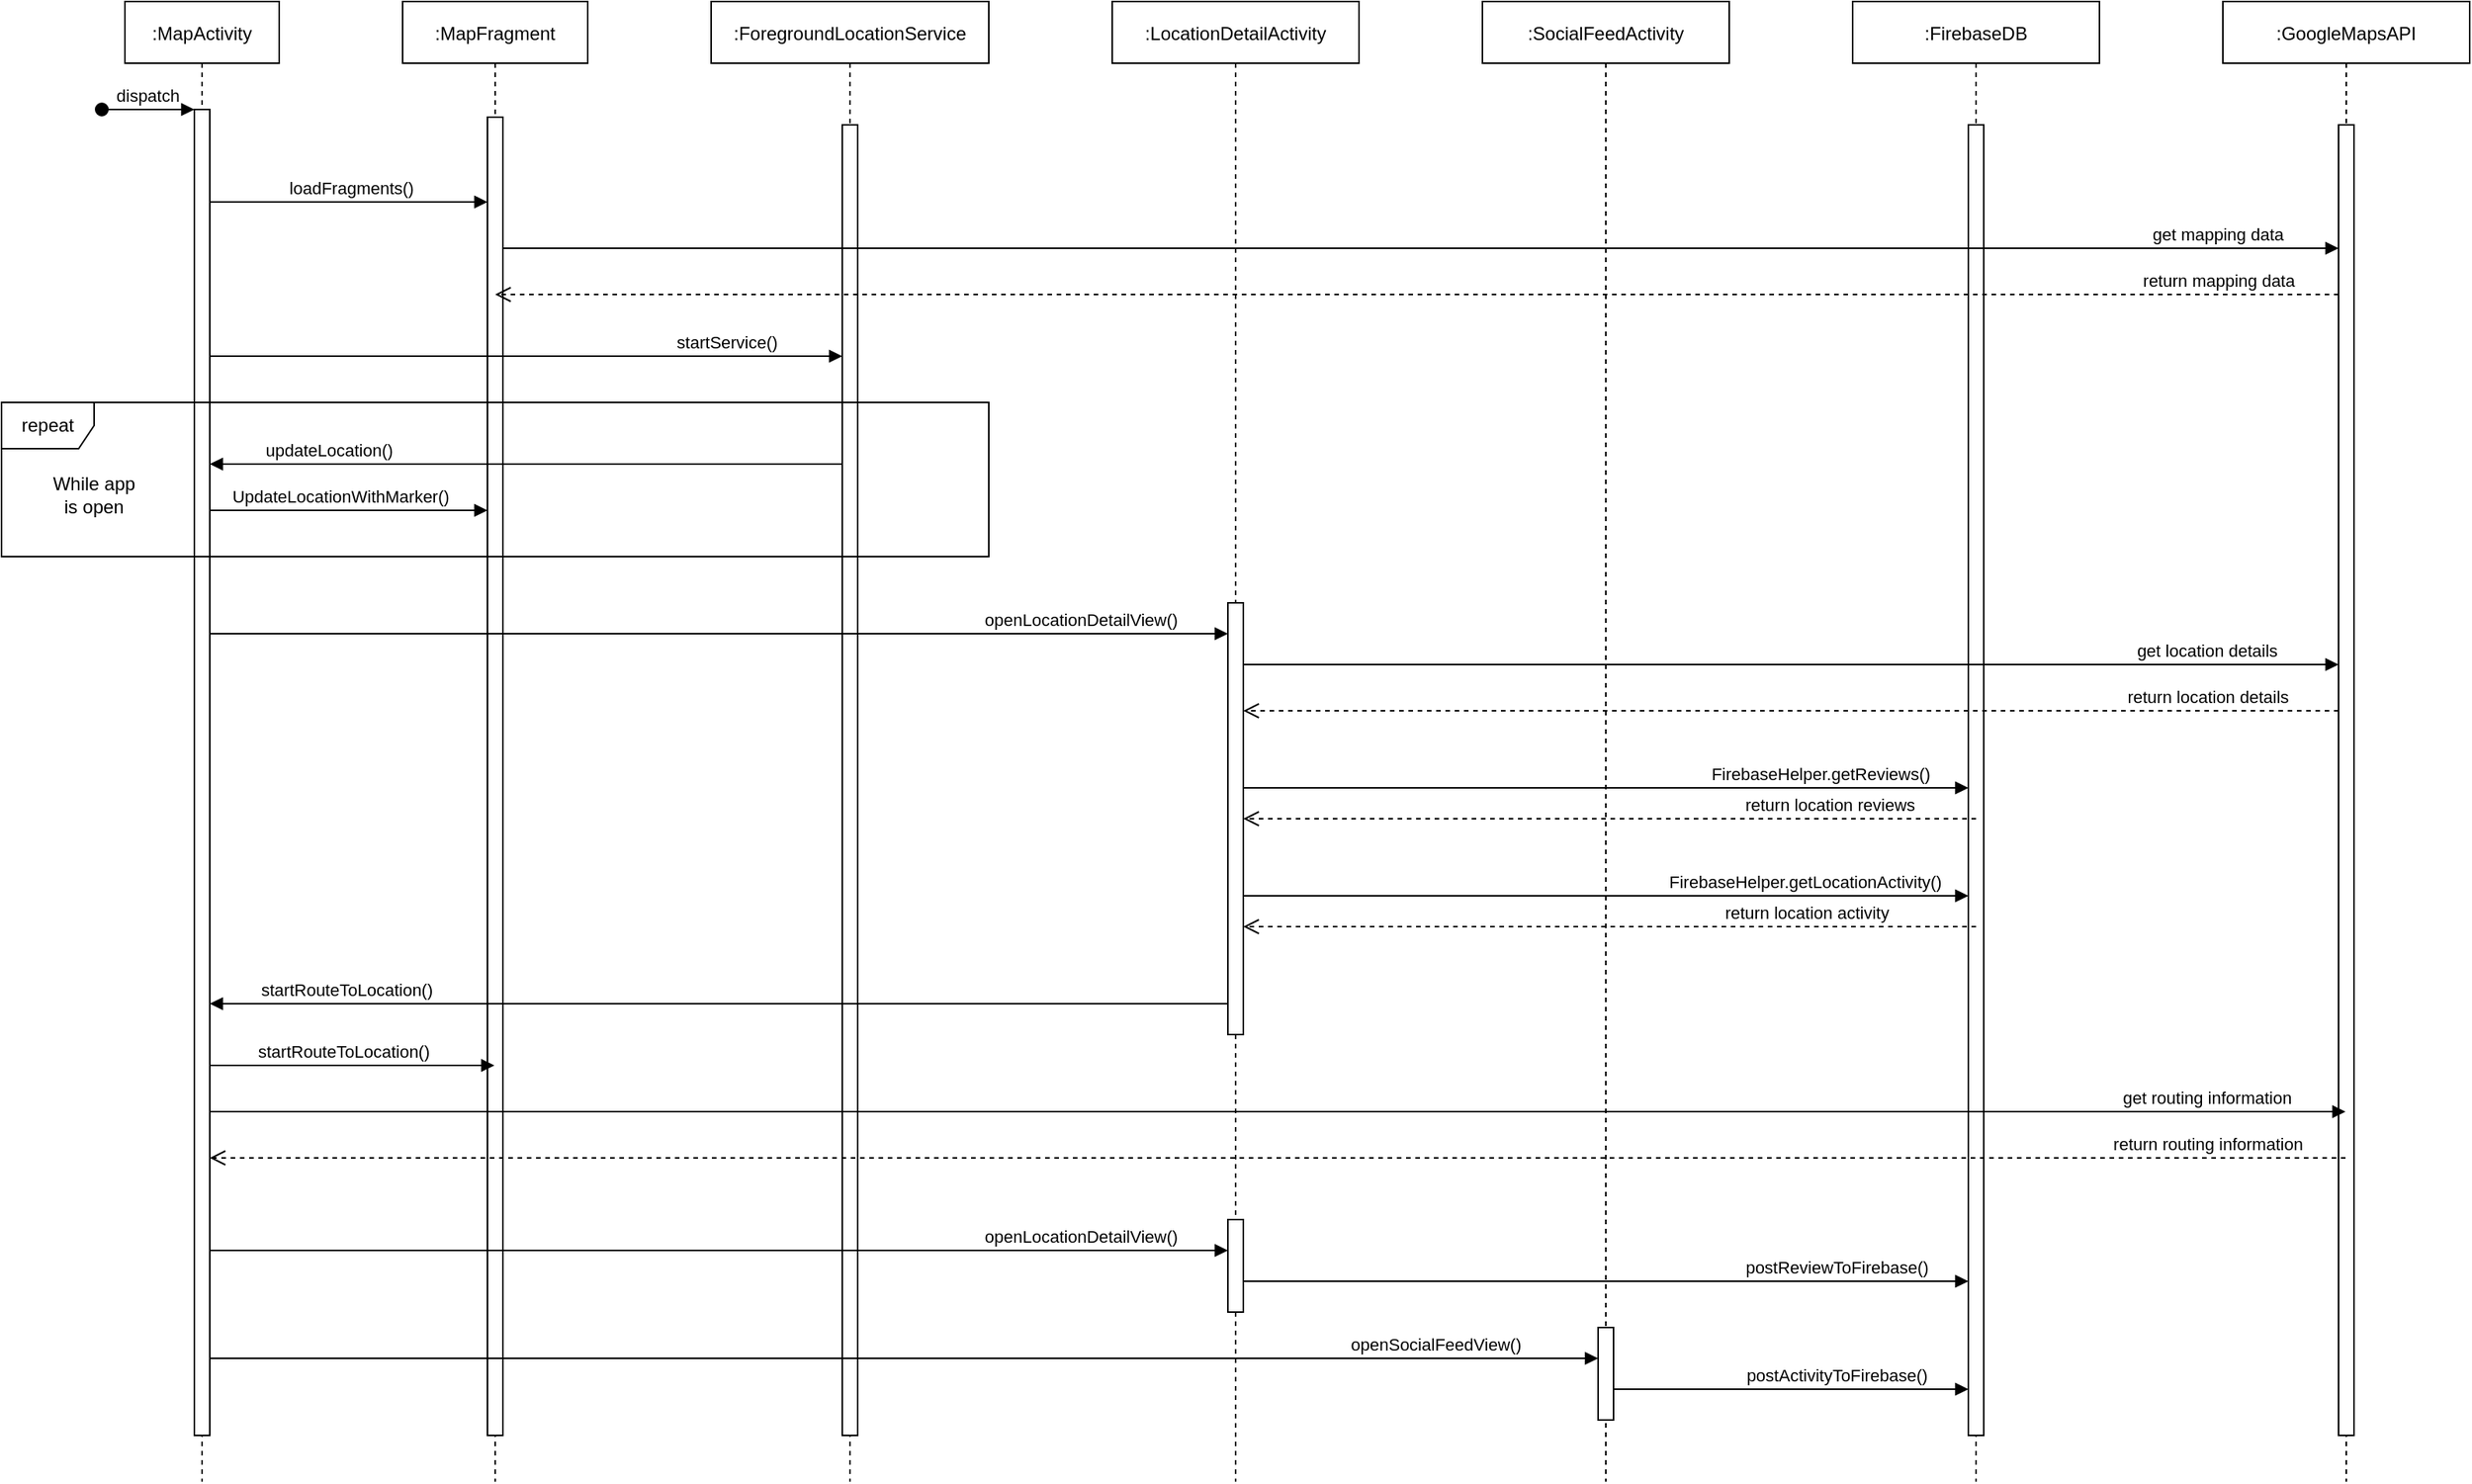 <mxfile version="15.3.7" type="github">
  <diagram id="kgpKYQtTHZ0yAKxKKP6v" name="Page-1">
    <mxGraphModel dx="2426" dy="1358" grid="1" gridSize="10" guides="1" tooltips="1" connect="1" arrows="1" fold="1" page="1" pageScale="1" pageWidth="850" pageHeight="1100" math="0" shadow="0">
      <root>
        <mxCell id="0" />
        <mxCell id="1" parent="0" />
        <mxCell id="3nuBFxr9cyL0pnOWT2aG-1" value=":MapActivity" style="shape=umlLifeline;perimeter=lifelinePerimeter;container=1;collapsible=0;recursiveResize=0;rounded=0;shadow=0;strokeWidth=1;" parent="1" vertex="1">
          <mxGeometry x="120" y="80" width="100" height="960" as="geometry" />
        </mxCell>
        <mxCell id="3nuBFxr9cyL0pnOWT2aG-2" value="" style="points=[];perimeter=orthogonalPerimeter;rounded=0;shadow=0;strokeWidth=1;" parent="3nuBFxr9cyL0pnOWT2aG-1" vertex="1">
          <mxGeometry x="45" y="70" width="10" height="860" as="geometry" />
        </mxCell>
        <mxCell id="3nuBFxr9cyL0pnOWT2aG-3" value="dispatch" style="verticalAlign=bottom;startArrow=oval;endArrow=block;startSize=8;shadow=0;strokeWidth=1;" parent="3nuBFxr9cyL0pnOWT2aG-1" target="3nuBFxr9cyL0pnOWT2aG-2" edge="1">
          <mxGeometry relative="1" as="geometry">
            <mxPoint x="-15" y="70" as="sourcePoint" />
          </mxGeometry>
        </mxCell>
        <mxCell id="3nuBFxr9cyL0pnOWT2aG-5" value=":ForegroundLocationService" style="shape=umlLifeline;perimeter=lifelinePerimeter;container=1;collapsible=0;recursiveResize=0;rounded=0;shadow=0;strokeWidth=1;" parent="1" vertex="1">
          <mxGeometry x="500" y="80" width="180" height="960" as="geometry" />
        </mxCell>
        <mxCell id="3nuBFxr9cyL0pnOWT2aG-6" value="" style="points=[];perimeter=orthogonalPerimeter;rounded=0;shadow=0;strokeWidth=1;" parent="3nuBFxr9cyL0pnOWT2aG-5" vertex="1">
          <mxGeometry x="85" y="80" width="10" height="850" as="geometry" />
        </mxCell>
        <mxCell id="bV1dGxDPQDkdGFW-Yryn-1" value=":LocationDetailActivity" style="shape=umlLifeline;perimeter=lifelinePerimeter;container=1;collapsible=0;recursiveResize=0;rounded=0;shadow=0;strokeWidth=1;" vertex="1" parent="1">
          <mxGeometry x="760" y="80" width="160" height="960" as="geometry" />
        </mxCell>
        <mxCell id="bV1dGxDPQDkdGFW-Yryn-2" value="" style="points=[];perimeter=orthogonalPerimeter;rounded=0;shadow=0;strokeWidth=1;" vertex="1" parent="bV1dGxDPQDkdGFW-Yryn-1">
          <mxGeometry x="75" y="390" width="10" height="280" as="geometry" />
        </mxCell>
        <mxCell id="bV1dGxDPQDkdGFW-Yryn-35" value="" style="points=[];perimeter=orthogonalPerimeter;rounded=0;shadow=0;strokeWidth=1;" vertex="1" parent="bV1dGxDPQDkdGFW-Yryn-1">
          <mxGeometry x="75" y="790" width="10" height="60" as="geometry" />
        </mxCell>
        <mxCell id="bV1dGxDPQDkdGFW-Yryn-3" value=":FirebaseDB" style="shape=umlLifeline;perimeter=lifelinePerimeter;container=1;collapsible=0;recursiveResize=0;rounded=0;shadow=0;strokeWidth=1;" vertex="1" parent="1">
          <mxGeometry x="1240" y="80" width="160" height="960" as="geometry" />
        </mxCell>
        <mxCell id="bV1dGxDPQDkdGFW-Yryn-4" value="" style="points=[];perimeter=orthogonalPerimeter;rounded=0;shadow=0;strokeWidth=1;" vertex="1" parent="bV1dGxDPQDkdGFW-Yryn-3">
          <mxGeometry x="75" y="80" width="10" height="850" as="geometry" />
        </mxCell>
        <mxCell id="bV1dGxDPQDkdGFW-Yryn-5" value=":GoogleMapsAPI" style="shape=umlLifeline;perimeter=lifelinePerimeter;container=1;collapsible=0;recursiveResize=0;rounded=0;shadow=0;strokeWidth=1;" vertex="1" parent="1">
          <mxGeometry x="1480" y="80" width="160" height="960" as="geometry" />
        </mxCell>
        <mxCell id="bV1dGxDPQDkdGFW-Yryn-6" value="" style="points=[];perimeter=orthogonalPerimeter;rounded=0;shadow=0;strokeWidth=1;" vertex="1" parent="bV1dGxDPQDkdGFW-Yryn-5">
          <mxGeometry x="75" y="80" width="10" height="850" as="geometry" />
        </mxCell>
        <mxCell id="bV1dGxDPQDkdGFW-Yryn-9" value=":MapFragment" style="shape=umlLifeline;perimeter=lifelinePerimeter;container=1;collapsible=0;recursiveResize=0;rounded=0;shadow=0;strokeWidth=1;" vertex="1" parent="1">
          <mxGeometry x="300" y="80" width="120" height="960" as="geometry" />
        </mxCell>
        <mxCell id="bV1dGxDPQDkdGFW-Yryn-10" value="" style="points=[];perimeter=orthogonalPerimeter;rounded=0;shadow=0;strokeWidth=1;" vertex="1" parent="bV1dGxDPQDkdGFW-Yryn-9">
          <mxGeometry x="55" y="75" width="10" height="855" as="geometry" />
        </mxCell>
        <mxCell id="bV1dGxDPQDkdGFW-Yryn-11" value="loadFragments()" style="verticalAlign=bottom;endArrow=block;shadow=0;strokeWidth=1;" edge="1" parent="1" source="3nuBFxr9cyL0pnOWT2aG-2" target="bV1dGxDPQDkdGFW-Yryn-10">
          <mxGeometry x="0.024" relative="1" as="geometry">
            <mxPoint x="190" y="210" as="sourcePoint" />
            <mxPoint x="685" y="210" as="targetPoint" />
            <Array as="points">
              <mxPoint x="280" y="210" />
            </Array>
            <mxPoint as="offset" />
          </mxGeometry>
        </mxCell>
        <mxCell id="3nuBFxr9cyL0pnOWT2aG-8" value="startService()" style="verticalAlign=bottom;endArrow=block;shadow=0;strokeWidth=1;" parent="1" source="3nuBFxr9cyL0pnOWT2aG-2" target="3nuBFxr9cyL0pnOWT2aG-6" edge="1">
          <mxGeometry x="0.636" relative="1" as="geometry">
            <mxPoint x="190" y="310" as="sourcePoint" />
            <mxPoint x="580" y="310" as="targetPoint" />
            <Array as="points">
              <mxPoint x="410" y="310" />
              <mxPoint x="500" y="310" />
            </Array>
            <mxPoint as="offset" />
          </mxGeometry>
        </mxCell>
        <mxCell id="bV1dGxDPQDkdGFW-Yryn-12" value="repeat" style="shape=umlFrame;whiteSpace=wrap;html=1;" vertex="1" parent="1">
          <mxGeometry x="40" y="340" width="640" height="100" as="geometry" />
        </mxCell>
        <mxCell id="bV1dGxDPQDkdGFW-Yryn-14" value="updateLocation()" style="verticalAlign=bottom;endArrow=block;shadow=0;strokeWidth=1;" edge="1" parent="1" source="3nuBFxr9cyL0pnOWT2aG-6" target="3nuBFxr9cyL0pnOWT2aG-2">
          <mxGeometry x="0.622" relative="1" as="geometry">
            <mxPoint x="590" y="380" as="sourcePoint" />
            <mxPoint x="200" y="380" as="targetPoint" />
            <Array as="points">
              <mxPoint x="495" y="380" />
            </Array>
            <mxPoint as="offset" />
          </mxGeometry>
        </mxCell>
        <mxCell id="bV1dGxDPQDkdGFW-Yryn-15" value="UpdateLocationWithMarker()" style="verticalAlign=bottom;endArrow=block;shadow=0;strokeWidth=1;" edge="1" parent="1" source="3nuBFxr9cyL0pnOWT2aG-2" target="bV1dGxDPQDkdGFW-Yryn-10">
          <mxGeometry x="-0.056" relative="1" as="geometry">
            <mxPoint x="200" y="410" as="sourcePoint" />
            <mxPoint x="330" y="410" as="targetPoint" />
            <Array as="points">
              <mxPoint x="290" y="410" />
            </Array>
            <mxPoint as="offset" />
          </mxGeometry>
        </mxCell>
        <mxCell id="bV1dGxDPQDkdGFW-Yryn-13" value="While app is open" style="text;html=1;strokeColor=none;fillColor=none;align=center;verticalAlign=middle;whiteSpace=wrap;rounded=0;" vertex="1" parent="1">
          <mxGeometry x="70" y="390" width="60" height="20" as="geometry" />
        </mxCell>
        <mxCell id="bV1dGxDPQDkdGFW-Yryn-17" value="get mapping data" style="verticalAlign=bottom;endArrow=block;shadow=0;strokeWidth=1;" edge="1" parent="1" source="bV1dGxDPQDkdGFW-Yryn-10" target="bV1dGxDPQDkdGFW-Yryn-6">
          <mxGeometry x="0.869" relative="1" as="geometry">
            <mxPoint x="370" y="240" as="sourcePoint" />
            <mxPoint x="600" y="240" as="targetPoint" />
            <Array as="points">
              <mxPoint x="425" y="240" />
              <mxPoint x="515" y="240" />
            </Array>
            <mxPoint as="offset" />
          </mxGeometry>
        </mxCell>
        <mxCell id="bV1dGxDPQDkdGFW-Yryn-18" value="return mapping data" style="html=1;verticalAlign=bottom;endArrow=open;dashed=1;endSize=8;" edge="1" parent="1" source="bV1dGxDPQDkdGFW-Yryn-6" target="bV1dGxDPQDkdGFW-Yryn-9">
          <mxGeometry x="-0.869" relative="1" as="geometry">
            <mxPoint x="780" y="270" as="sourcePoint" />
            <mxPoint x="400" y="270" as="targetPoint" />
            <Array as="points">
              <mxPoint x="900" y="270" />
              <mxPoint x="780" y="270" />
            </Array>
            <mxPoint as="offset" />
          </mxGeometry>
        </mxCell>
        <mxCell id="bV1dGxDPQDkdGFW-Yryn-19" value="openLocationDetailView()" style="verticalAlign=bottom;endArrow=block;shadow=0;strokeWidth=1;" edge="1" parent="1" source="3nuBFxr9cyL0pnOWT2aG-2" target="bV1dGxDPQDkdGFW-Yryn-2">
          <mxGeometry x="0.712" relative="1" as="geometry">
            <mxPoint x="190" y="490" as="sourcePoint" />
            <mxPoint x="600" y="490" as="targetPoint" />
            <Array as="points">
              <mxPoint x="425" y="490" />
              <mxPoint x="515" y="490" />
            </Array>
            <mxPoint as="offset" />
          </mxGeometry>
        </mxCell>
        <mxCell id="bV1dGxDPQDkdGFW-Yryn-21" value="get location details" style="verticalAlign=bottom;endArrow=block;shadow=0;strokeWidth=1;" edge="1" parent="1" source="bV1dGxDPQDkdGFW-Yryn-2" target="bV1dGxDPQDkdGFW-Yryn-6">
          <mxGeometry x="0.761" relative="1" as="geometry">
            <mxPoint x="880" y="510" as="sourcePoint" />
            <mxPoint x="1290" y="510" as="targetPoint" />
            <Array as="points">
              <mxPoint x="1280" y="510" />
            </Array>
            <mxPoint as="offset" />
          </mxGeometry>
        </mxCell>
        <mxCell id="bV1dGxDPQDkdGFW-Yryn-22" value="return location details" style="html=1;verticalAlign=bottom;endArrow=open;dashed=1;endSize=8;" edge="1" parent="1" source="bV1dGxDPQDkdGFW-Yryn-6" target="bV1dGxDPQDkdGFW-Yryn-2">
          <mxGeometry x="-0.761" relative="1" as="geometry">
            <mxPoint x="1240" y="540" as="sourcePoint" />
            <mxPoint x="1160" y="540" as="targetPoint" />
            <Array as="points">
              <mxPoint x="1140" y="540" />
            </Array>
            <mxPoint as="offset" />
          </mxGeometry>
        </mxCell>
        <mxCell id="bV1dGxDPQDkdGFW-Yryn-25" value="FirebaseHelper.getLocationActivity()" style="verticalAlign=bottom;endArrow=block;shadow=0;strokeWidth=1;" edge="1" parent="1" source="bV1dGxDPQDkdGFW-Yryn-2" target="bV1dGxDPQDkdGFW-Yryn-4">
          <mxGeometry x="0.552" relative="1" as="geometry">
            <mxPoint x="870" y="660" as="sourcePoint" />
            <mxPoint x="1040" y="660" as="targetPoint" />
            <Array as="points">
              <mxPoint x="1040" y="660" />
            </Array>
            <mxPoint as="offset" />
          </mxGeometry>
        </mxCell>
        <mxCell id="bV1dGxDPQDkdGFW-Yryn-26" value="return location activity" style="html=1;verticalAlign=bottom;endArrow=open;dashed=1;endSize=8;" edge="1" parent="1" target="bV1dGxDPQDkdGFW-Yryn-2">
          <mxGeometry x="-0.537" relative="1" as="geometry">
            <mxPoint x="1320" y="680" as="sourcePoint" />
            <mxPoint x="870" y="680.0" as="targetPoint" />
            <Array as="points" />
            <mxPoint as="offset" />
          </mxGeometry>
        </mxCell>
        <mxCell id="bV1dGxDPQDkdGFW-Yryn-23" value="FirebaseHelper.getReviews()" style="verticalAlign=bottom;endArrow=block;shadow=0;strokeWidth=1;" edge="1" parent="1" source="bV1dGxDPQDkdGFW-Yryn-2" target="bV1dGxDPQDkdGFW-Yryn-4">
          <mxGeometry x="0.593" relative="1" as="geometry">
            <mxPoint x="870" y="592" as="sourcePoint" />
            <mxPoint x="1290" y="590" as="targetPoint" />
            <Array as="points">
              <mxPoint x="1280" y="590" />
            </Array>
            <mxPoint as="offset" />
          </mxGeometry>
        </mxCell>
        <mxCell id="bV1dGxDPQDkdGFW-Yryn-24" value="return location reviews" style="html=1;verticalAlign=bottom;endArrow=open;dashed=1;endSize=8;" edge="1" parent="1" target="bV1dGxDPQDkdGFW-Yryn-2">
          <mxGeometry x="-0.599" relative="1" as="geometry">
            <mxPoint x="1320" y="610" as="sourcePoint" />
            <mxPoint x="860" y="612" as="targetPoint" />
            <Array as="points">
              <mxPoint x="1140" y="610" />
            </Array>
            <mxPoint as="offset" />
          </mxGeometry>
        </mxCell>
        <mxCell id="bV1dGxDPQDkdGFW-Yryn-29" value=":SocialFeedActivity" style="shape=umlLifeline;perimeter=lifelinePerimeter;container=1;collapsible=0;recursiveResize=0;rounded=0;shadow=0;strokeWidth=1;" vertex="1" parent="1">
          <mxGeometry x="1000" y="80" width="160" height="960" as="geometry" />
        </mxCell>
        <mxCell id="bV1dGxDPQDkdGFW-Yryn-30" value="" style="points=[];perimeter=orthogonalPerimeter;rounded=0;shadow=0;strokeWidth=1;" vertex="1" parent="bV1dGxDPQDkdGFW-Yryn-29">
          <mxGeometry x="75" y="860" width="10" height="60" as="geometry" />
        </mxCell>
        <mxCell id="bV1dGxDPQDkdGFW-Yryn-31" value="startRouteToLocation()" style="verticalAlign=bottom;endArrow=block;shadow=0;strokeWidth=1;" edge="1" parent="1" source="bV1dGxDPQDkdGFW-Yryn-2" target="3nuBFxr9cyL0pnOWT2aG-2">
          <mxGeometry x="0.73" relative="1" as="geometry">
            <mxPoint x="820" y="720" as="sourcePoint" />
            <mxPoint x="190" y="730" as="targetPoint" />
            <Array as="points">
              <mxPoint x="640" y="730" />
            </Array>
            <mxPoint as="offset" />
          </mxGeometry>
        </mxCell>
        <mxCell id="bV1dGxDPQDkdGFW-Yryn-32" value="startRouteToLocation()" style="verticalAlign=bottom;endArrow=block;shadow=0;strokeWidth=1;" edge="1" parent="1" source="3nuBFxr9cyL0pnOWT2aG-2" target="bV1dGxDPQDkdGFW-Yryn-9">
          <mxGeometry x="-0.056" relative="1" as="geometry">
            <mxPoint x="210" y="770" as="sourcePoint" />
            <mxPoint x="390" y="770" as="targetPoint" />
            <Array as="points">
              <mxPoint x="325" y="770" />
            </Array>
            <mxPoint as="offset" />
          </mxGeometry>
        </mxCell>
        <mxCell id="bV1dGxDPQDkdGFW-Yryn-33" value="get routing information" style="verticalAlign=bottom;endArrow=block;shadow=0;strokeWidth=1;" edge="1" parent="1" source="3nuBFxr9cyL0pnOWT2aG-2" target="bV1dGxDPQDkdGFW-Yryn-5">
          <mxGeometry x="0.871" relative="1" as="geometry">
            <mxPoint x="190" y="800.0" as="sourcePoint" />
            <mxPoint x="374.5" y="800.0" as="targetPoint" />
            <Array as="points">
              <mxPoint x="340" y="800" />
            </Array>
            <mxPoint as="offset" />
          </mxGeometry>
        </mxCell>
        <mxCell id="bV1dGxDPQDkdGFW-Yryn-34" value="return routing information" style="html=1;verticalAlign=bottom;endArrow=open;dashed=1;endSize=8;" edge="1" parent="1" source="bV1dGxDPQDkdGFW-Yryn-5" target="3nuBFxr9cyL0pnOWT2aG-2">
          <mxGeometry x="-0.871" relative="1" as="geometry">
            <mxPoint x="1550" y="830" as="sourcePoint" />
            <mxPoint x="200" y="830" as="targetPoint" />
            <Array as="points">
              <mxPoint x="1035" y="830" />
            </Array>
            <mxPoint as="offset" />
          </mxGeometry>
        </mxCell>
        <mxCell id="bV1dGxDPQDkdGFW-Yryn-36" value="openLocationDetailView()" style="verticalAlign=bottom;endArrow=block;shadow=0;strokeWidth=1;" edge="1" parent="1" source="3nuBFxr9cyL0pnOWT2aG-2" target="bV1dGxDPQDkdGFW-Yryn-35">
          <mxGeometry x="0.712" relative="1" as="geometry">
            <mxPoint x="175" y="890" as="sourcePoint" />
            <mxPoint x="800" y="890" as="targetPoint" />
            <Array as="points">
              <mxPoint x="425" y="890" />
              <mxPoint x="515" y="890" />
            </Array>
            <mxPoint as="offset" />
          </mxGeometry>
        </mxCell>
        <mxCell id="bV1dGxDPQDkdGFW-Yryn-37" value="postReviewToFirebase()" style="verticalAlign=bottom;endArrow=block;shadow=0;strokeWidth=1;" edge="1" parent="1" source="bV1dGxDPQDkdGFW-Yryn-35" target="bV1dGxDPQDkdGFW-Yryn-4">
          <mxGeometry x="0.638" relative="1" as="geometry">
            <mxPoint x="870" y="910.0" as="sourcePoint" />
            <mxPoint x="1290" y="910" as="targetPoint" />
            <Array as="points">
              <mxPoint x="1120" y="910" />
              <mxPoint x="1210" y="910" />
            </Array>
            <mxPoint as="offset" />
          </mxGeometry>
        </mxCell>
        <mxCell id="bV1dGxDPQDkdGFW-Yryn-39" value="openSocialFeedView()" style="verticalAlign=bottom;endArrow=block;shadow=0;strokeWidth=1;" edge="1" parent="1" source="3nuBFxr9cyL0pnOWT2aG-2" target="bV1dGxDPQDkdGFW-Yryn-30">
          <mxGeometry x="0.767" relative="1" as="geometry">
            <mxPoint x="210" y="960" as="sourcePoint" />
            <mxPoint x="870" y="960" as="targetPoint" />
            <Array as="points">
              <mxPoint x="460" y="960" />
              <mxPoint x="550" y="960" />
            </Array>
            <mxPoint as="offset" />
          </mxGeometry>
        </mxCell>
        <mxCell id="bV1dGxDPQDkdGFW-Yryn-40" value="postActivityToFirebase()" style="verticalAlign=bottom;endArrow=block;shadow=0;strokeWidth=1;" edge="1" parent="1" source="bV1dGxDPQDkdGFW-Yryn-30" target="bV1dGxDPQDkdGFW-Yryn-4">
          <mxGeometry x="0.261" relative="1" as="geometry">
            <mxPoint x="1110" y="980" as="sourcePoint" />
            <mxPoint x="1300" y="980" as="targetPoint" />
            <Array as="points">
              <mxPoint x="1260" y="980" />
            </Array>
            <mxPoint as="offset" />
          </mxGeometry>
        </mxCell>
      </root>
    </mxGraphModel>
  </diagram>
</mxfile>
